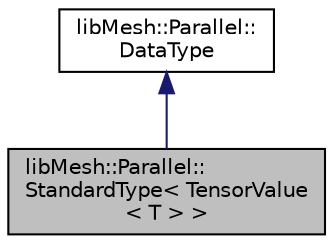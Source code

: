 digraph "libMesh::Parallel::StandardType&lt; TensorValue&lt; T &gt; &gt;"
{
  edge [fontname="Helvetica",fontsize="10",labelfontname="Helvetica",labelfontsize="10"];
  node [fontname="Helvetica",fontsize="10",shape=record];
  Node1 [label="libMesh::Parallel::\lStandardType\< TensorValue\l\< T \> \>",height=0.2,width=0.4,color="black", fillcolor="grey75", style="filled", fontcolor="black"];
  Node2 -> Node1 [dir="back",color="midnightblue",fontsize="10",style="solid",fontname="Helvetica"];
  Node2 [label="libMesh::Parallel::\lDataType",height=0.2,width=0.4,color="black", fillcolor="white", style="filled",URL="$classlibMesh_1_1Parallel_1_1DataType.html"];
}
